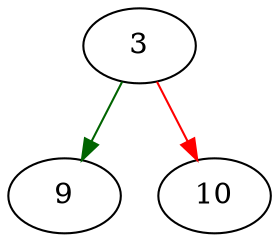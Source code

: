 strict digraph "quotearg_n_style_colon" {
	// Node definitions.
	3 [entry=true];
	9;
	10;

	// Edge definitions.
	3 -> 9 [
		color=darkgreen
		cond=true
	];
	3 -> 10 [
		color=red
		cond=false
	];
}